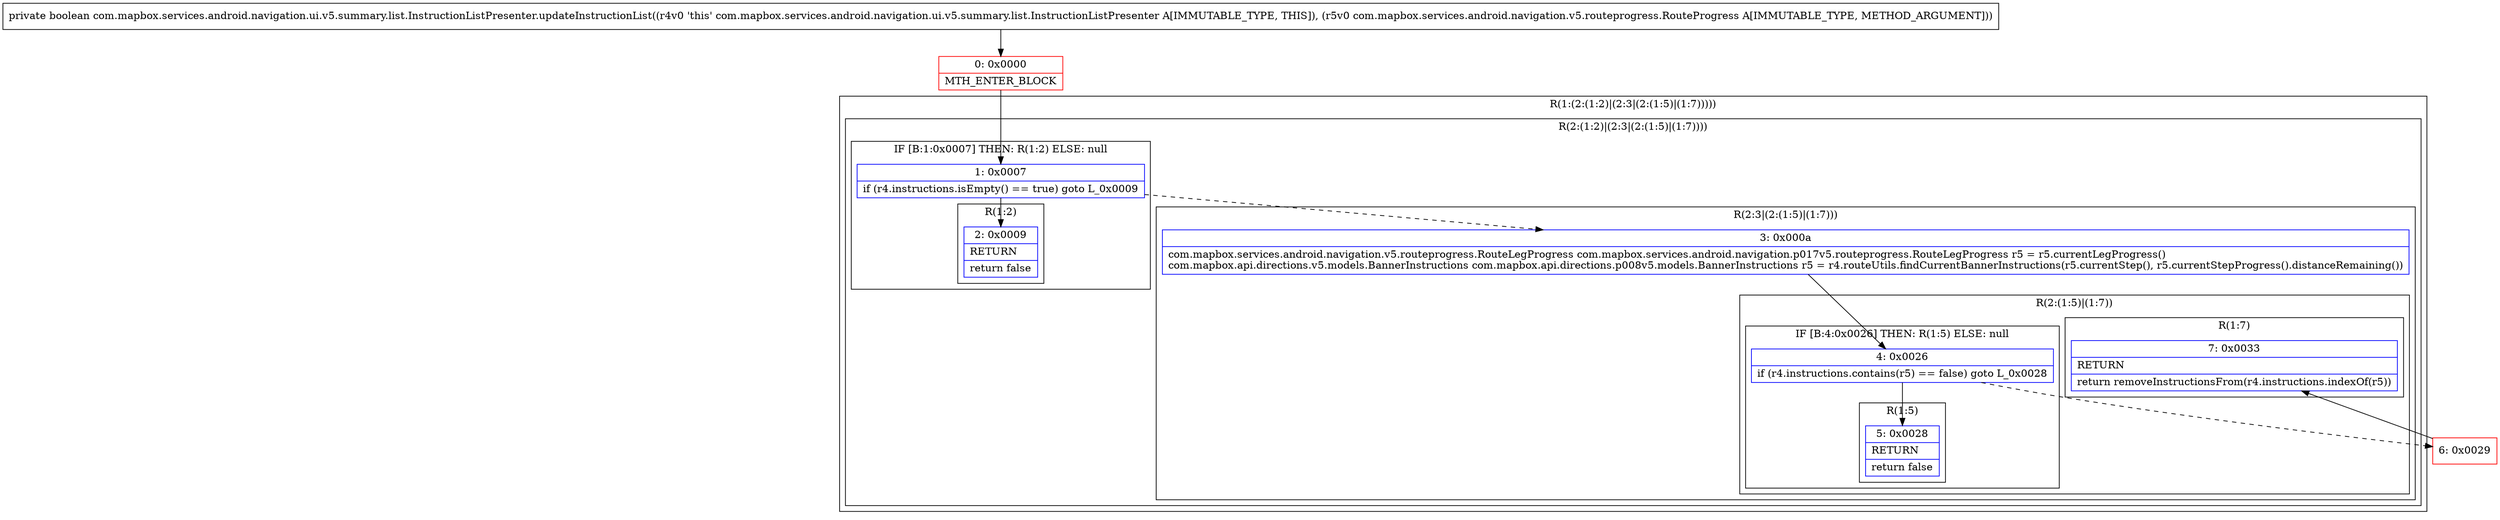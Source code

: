 digraph "CFG forcom.mapbox.services.android.navigation.ui.v5.summary.list.InstructionListPresenter.updateInstructionList(Lcom\/mapbox\/services\/android\/navigation\/v5\/routeprogress\/RouteProgress;)Z" {
subgraph cluster_Region_934802112 {
label = "R(1:(2:(1:2)|(2:3|(2:(1:5)|(1:7)))))";
node [shape=record,color=blue];
subgraph cluster_Region_1896228881 {
label = "R(2:(1:2)|(2:3|(2:(1:5)|(1:7))))";
node [shape=record,color=blue];
subgraph cluster_IfRegion_105981553 {
label = "IF [B:1:0x0007] THEN: R(1:2) ELSE: null";
node [shape=record,color=blue];
Node_1 [shape=record,label="{1\:\ 0x0007|if (r4.instructions.isEmpty() == true) goto L_0x0009\l}"];
subgraph cluster_Region_1101503391 {
label = "R(1:2)";
node [shape=record,color=blue];
Node_2 [shape=record,label="{2\:\ 0x0009|RETURN\l|return false\l}"];
}
}
subgraph cluster_Region_1566400379 {
label = "R(2:3|(2:(1:5)|(1:7)))";
node [shape=record,color=blue];
Node_3 [shape=record,label="{3\:\ 0x000a|com.mapbox.services.android.navigation.v5.routeprogress.RouteLegProgress com.mapbox.services.android.navigation.p017v5.routeprogress.RouteLegProgress r5 = r5.currentLegProgress()\lcom.mapbox.api.directions.v5.models.BannerInstructions com.mapbox.api.directions.p008v5.models.BannerInstructions r5 = r4.routeUtils.findCurrentBannerInstructions(r5.currentStep(), r5.currentStepProgress().distanceRemaining())\l}"];
subgraph cluster_Region_1225670809 {
label = "R(2:(1:5)|(1:7))";
node [shape=record,color=blue];
subgraph cluster_IfRegion_1746798755 {
label = "IF [B:4:0x0026] THEN: R(1:5) ELSE: null";
node [shape=record,color=blue];
Node_4 [shape=record,label="{4\:\ 0x0026|if (r4.instructions.contains(r5) == false) goto L_0x0028\l}"];
subgraph cluster_Region_151568137 {
label = "R(1:5)";
node [shape=record,color=blue];
Node_5 [shape=record,label="{5\:\ 0x0028|RETURN\l|return false\l}"];
}
}
subgraph cluster_Region_809470722 {
label = "R(1:7)";
node [shape=record,color=blue];
Node_7 [shape=record,label="{7\:\ 0x0033|RETURN\l|return removeInstructionsFrom(r4.instructions.indexOf(r5))\l}"];
}
}
}
}
}
Node_0 [shape=record,color=red,label="{0\:\ 0x0000|MTH_ENTER_BLOCK\l}"];
Node_6 [shape=record,color=red,label="{6\:\ 0x0029}"];
MethodNode[shape=record,label="{private boolean com.mapbox.services.android.navigation.ui.v5.summary.list.InstructionListPresenter.updateInstructionList((r4v0 'this' com.mapbox.services.android.navigation.ui.v5.summary.list.InstructionListPresenter A[IMMUTABLE_TYPE, THIS]), (r5v0 com.mapbox.services.android.navigation.v5.routeprogress.RouteProgress A[IMMUTABLE_TYPE, METHOD_ARGUMENT])) }"];
MethodNode -> Node_0;
Node_1 -> Node_2;
Node_1 -> Node_3[style=dashed];
Node_3 -> Node_4;
Node_4 -> Node_5;
Node_4 -> Node_6[style=dashed];
Node_0 -> Node_1;
Node_6 -> Node_7;
}

